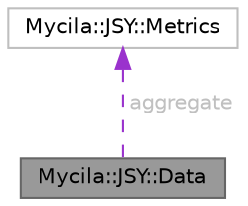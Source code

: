 digraph "Mycila::JSY::Data"
{
 // LATEX_PDF_SIZE
  bgcolor="transparent";
  edge [fontname=Helvetica,fontsize=10,labelfontname=Helvetica,labelfontsize=10];
  node [fontname=Helvetica,fontsize=10,shape=box,height=0.2,width=0.4];
  Node1 [id="Node000001",label="Mycila::JSY::Data",height=0.2,width=0.4,color="gray40", fillcolor="grey60", style="filled", fontcolor="black",tooltip=" "];
  Node2 -> Node1 [id="edge1_Node000001_Node000002",dir="back",color="darkorchid3",style="dashed",tooltip=" ",label=<<TABLE CELLBORDER="0" BORDER="0"><TR><TD VALIGN="top" ALIGN="LEFT" CELLPADDING="1" CELLSPACING="0">aggregate</TD></TR>
</TABLE>> ,fontcolor="grey" ];
  Node2 [id="Node000002",label="Mycila::JSY::Metrics",height=0.2,width=0.4,color="grey75", fillcolor="white", style="filled",URL="$class_mycila_1_1_j_s_y_1_1_metrics.html",tooltip=" "];
}
